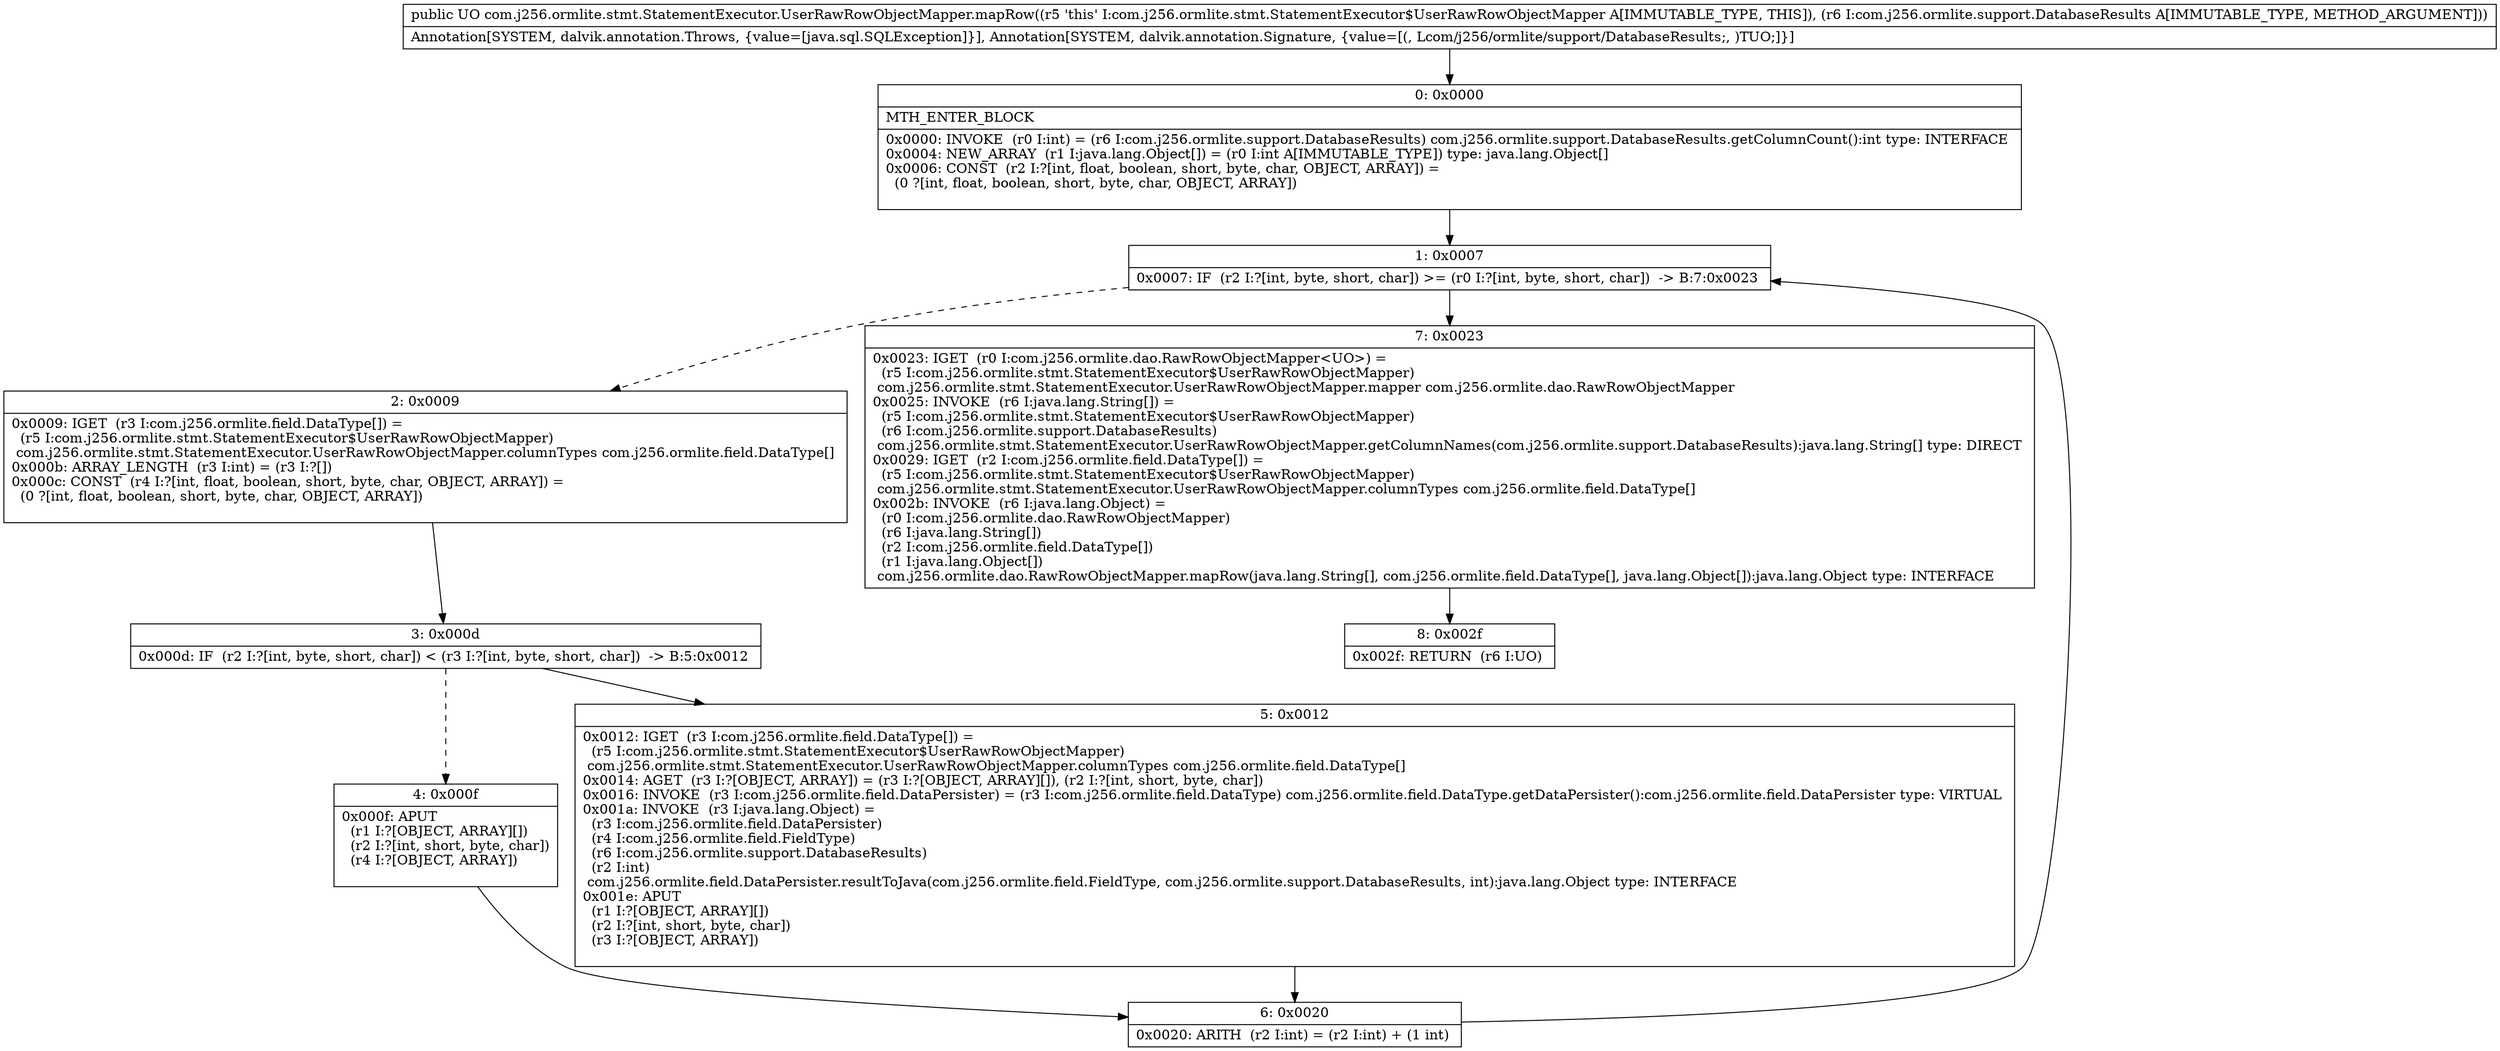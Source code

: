 digraph "CFG forcom.j256.ormlite.stmt.StatementExecutor.UserRawRowObjectMapper.mapRow(Lcom\/j256\/ormlite\/support\/DatabaseResults;)Ljava\/lang\/Object;" {
Node_0 [shape=record,label="{0\:\ 0x0000|MTH_ENTER_BLOCK\l|0x0000: INVOKE  (r0 I:int) = (r6 I:com.j256.ormlite.support.DatabaseResults) com.j256.ormlite.support.DatabaseResults.getColumnCount():int type: INTERFACE \l0x0004: NEW_ARRAY  (r1 I:java.lang.Object[]) = (r0 I:int A[IMMUTABLE_TYPE]) type: java.lang.Object[] \l0x0006: CONST  (r2 I:?[int, float, boolean, short, byte, char, OBJECT, ARRAY]) = \l  (0 ?[int, float, boolean, short, byte, char, OBJECT, ARRAY])\l \l}"];
Node_1 [shape=record,label="{1\:\ 0x0007|0x0007: IF  (r2 I:?[int, byte, short, char]) \>= (r0 I:?[int, byte, short, char])  \-\> B:7:0x0023 \l}"];
Node_2 [shape=record,label="{2\:\ 0x0009|0x0009: IGET  (r3 I:com.j256.ormlite.field.DataType[]) = \l  (r5 I:com.j256.ormlite.stmt.StatementExecutor$UserRawRowObjectMapper)\l com.j256.ormlite.stmt.StatementExecutor.UserRawRowObjectMapper.columnTypes com.j256.ormlite.field.DataType[] \l0x000b: ARRAY_LENGTH  (r3 I:int) = (r3 I:?[]) \l0x000c: CONST  (r4 I:?[int, float, boolean, short, byte, char, OBJECT, ARRAY]) = \l  (0 ?[int, float, boolean, short, byte, char, OBJECT, ARRAY])\l \l}"];
Node_3 [shape=record,label="{3\:\ 0x000d|0x000d: IF  (r2 I:?[int, byte, short, char]) \< (r3 I:?[int, byte, short, char])  \-\> B:5:0x0012 \l}"];
Node_4 [shape=record,label="{4\:\ 0x000f|0x000f: APUT  \l  (r1 I:?[OBJECT, ARRAY][])\l  (r2 I:?[int, short, byte, char])\l  (r4 I:?[OBJECT, ARRAY])\l \l}"];
Node_5 [shape=record,label="{5\:\ 0x0012|0x0012: IGET  (r3 I:com.j256.ormlite.field.DataType[]) = \l  (r5 I:com.j256.ormlite.stmt.StatementExecutor$UserRawRowObjectMapper)\l com.j256.ormlite.stmt.StatementExecutor.UserRawRowObjectMapper.columnTypes com.j256.ormlite.field.DataType[] \l0x0014: AGET  (r3 I:?[OBJECT, ARRAY]) = (r3 I:?[OBJECT, ARRAY][]), (r2 I:?[int, short, byte, char]) \l0x0016: INVOKE  (r3 I:com.j256.ormlite.field.DataPersister) = (r3 I:com.j256.ormlite.field.DataType) com.j256.ormlite.field.DataType.getDataPersister():com.j256.ormlite.field.DataPersister type: VIRTUAL \l0x001a: INVOKE  (r3 I:java.lang.Object) = \l  (r3 I:com.j256.ormlite.field.DataPersister)\l  (r4 I:com.j256.ormlite.field.FieldType)\l  (r6 I:com.j256.ormlite.support.DatabaseResults)\l  (r2 I:int)\l com.j256.ormlite.field.DataPersister.resultToJava(com.j256.ormlite.field.FieldType, com.j256.ormlite.support.DatabaseResults, int):java.lang.Object type: INTERFACE \l0x001e: APUT  \l  (r1 I:?[OBJECT, ARRAY][])\l  (r2 I:?[int, short, byte, char])\l  (r3 I:?[OBJECT, ARRAY])\l \l}"];
Node_6 [shape=record,label="{6\:\ 0x0020|0x0020: ARITH  (r2 I:int) = (r2 I:int) + (1 int) \l}"];
Node_7 [shape=record,label="{7\:\ 0x0023|0x0023: IGET  (r0 I:com.j256.ormlite.dao.RawRowObjectMapper\<UO\>) = \l  (r5 I:com.j256.ormlite.stmt.StatementExecutor$UserRawRowObjectMapper)\l com.j256.ormlite.stmt.StatementExecutor.UserRawRowObjectMapper.mapper com.j256.ormlite.dao.RawRowObjectMapper \l0x0025: INVOKE  (r6 I:java.lang.String[]) = \l  (r5 I:com.j256.ormlite.stmt.StatementExecutor$UserRawRowObjectMapper)\l  (r6 I:com.j256.ormlite.support.DatabaseResults)\l com.j256.ormlite.stmt.StatementExecutor.UserRawRowObjectMapper.getColumnNames(com.j256.ormlite.support.DatabaseResults):java.lang.String[] type: DIRECT \l0x0029: IGET  (r2 I:com.j256.ormlite.field.DataType[]) = \l  (r5 I:com.j256.ormlite.stmt.StatementExecutor$UserRawRowObjectMapper)\l com.j256.ormlite.stmt.StatementExecutor.UserRawRowObjectMapper.columnTypes com.j256.ormlite.field.DataType[] \l0x002b: INVOKE  (r6 I:java.lang.Object) = \l  (r0 I:com.j256.ormlite.dao.RawRowObjectMapper)\l  (r6 I:java.lang.String[])\l  (r2 I:com.j256.ormlite.field.DataType[])\l  (r1 I:java.lang.Object[])\l com.j256.ormlite.dao.RawRowObjectMapper.mapRow(java.lang.String[], com.j256.ormlite.field.DataType[], java.lang.Object[]):java.lang.Object type: INTERFACE \l}"];
Node_8 [shape=record,label="{8\:\ 0x002f|0x002f: RETURN  (r6 I:UO) \l}"];
MethodNode[shape=record,label="{public UO com.j256.ormlite.stmt.StatementExecutor.UserRawRowObjectMapper.mapRow((r5 'this' I:com.j256.ormlite.stmt.StatementExecutor$UserRawRowObjectMapper A[IMMUTABLE_TYPE, THIS]), (r6 I:com.j256.ormlite.support.DatabaseResults A[IMMUTABLE_TYPE, METHOD_ARGUMENT]))  | Annotation[SYSTEM, dalvik.annotation.Throws, \{value=[java.sql.SQLException]\}], Annotation[SYSTEM, dalvik.annotation.Signature, \{value=[(, Lcom\/j256\/ormlite\/support\/DatabaseResults;, )TUO;]\}]\l}"];
MethodNode -> Node_0;
Node_0 -> Node_1;
Node_1 -> Node_2[style=dashed];
Node_1 -> Node_7;
Node_2 -> Node_3;
Node_3 -> Node_4[style=dashed];
Node_3 -> Node_5;
Node_4 -> Node_6;
Node_5 -> Node_6;
Node_6 -> Node_1;
Node_7 -> Node_8;
}

